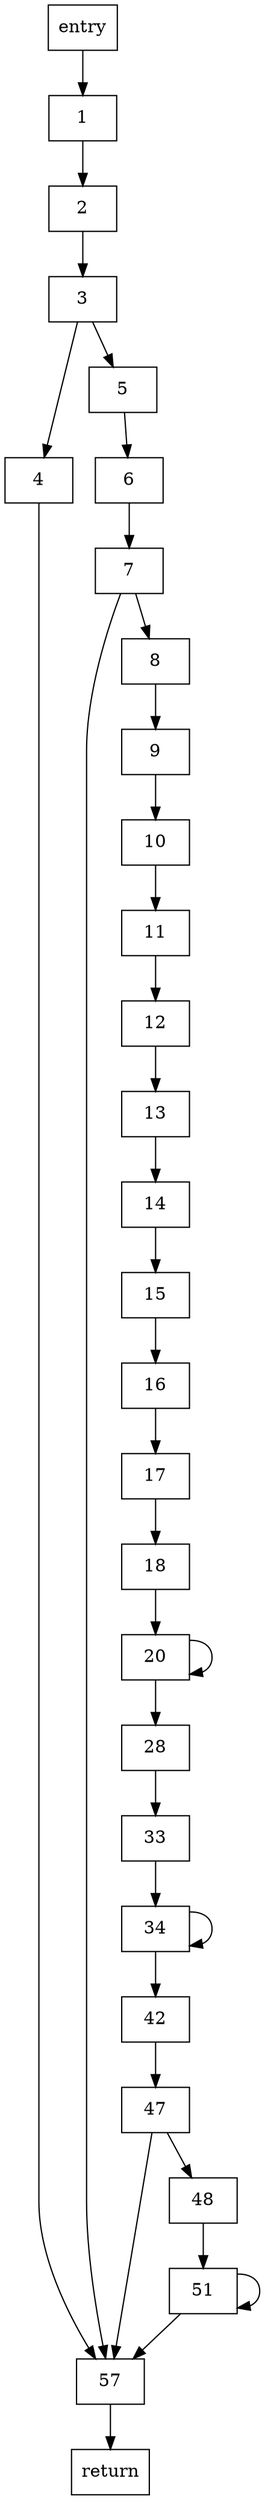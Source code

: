 digraph {
  node[shape=box];
  "entry" -> "1";
  "1" -> "2";
  "2" -> "3";
  "3" -> "4";
  "3" -> "5";
  "4" -> "57";
  "5" -> "6";
  "6" -> "7";
  "7" -> "8";
  "7" -> "57";
  "8" -> "9";
  "9" -> "10";
  "10" -> "11";
  "11" -> "12";
  "12" -> "13";
  "13" -> "14";
  "14" -> "15";
  "15" -> "16";
  "16" -> "17";
  "17" -> "18";
  "18" -> "20";
  "20" -> "20";
  "20" -> "28";
  "28" -> "33";
  "33" -> "34";
  "34" -> "34";
  "34" -> "42";
  "42" -> "47";
  "47" -> "57";
  "47" -> "48";
  "48" -> "51";
  "51" -> "51";
  "51" -> "57";
  "57" -> "return";
}